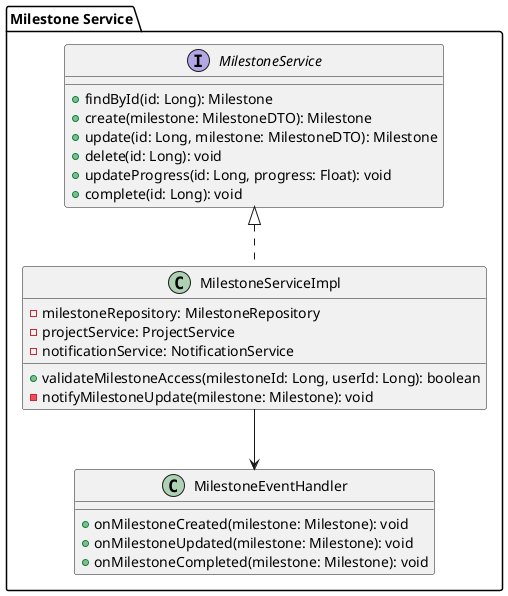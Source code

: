 @startuml
package "Milestone Service" {
  interface MilestoneService {
    +findById(id: Long): Milestone
    +create(milestone: MilestoneDTO): Milestone
    +update(id: Long, milestone: MilestoneDTO): Milestone
    +delete(id: Long): void
    +updateProgress(id: Long, progress: Float): void
    +complete(id: Long): void
  }

  class MilestoneServiceImpl {
    -milestoneRepository: MilestoneRepository
    -projectService: ProjectService
    -notificationService: NotificationService
    +validateMilestoneAccess(milestoneId: Long, userId: Long): boolean
    -notifyMilestoneUpdate(milestone: Milestone): void
  }

  class MilestoneEventHandler {
    +onMilestoneCreated(milestone: Milestone): void
    +onMilestoneUpdated(milestone: Milestone): void
    +onMilestoneCompleted(milestone: Milestone): void
  }

  MilestoneService <|.. MilestoneServiceImpl
  MilestoneServiceImpl --> MilestoneEventHandler
}
@enduml 